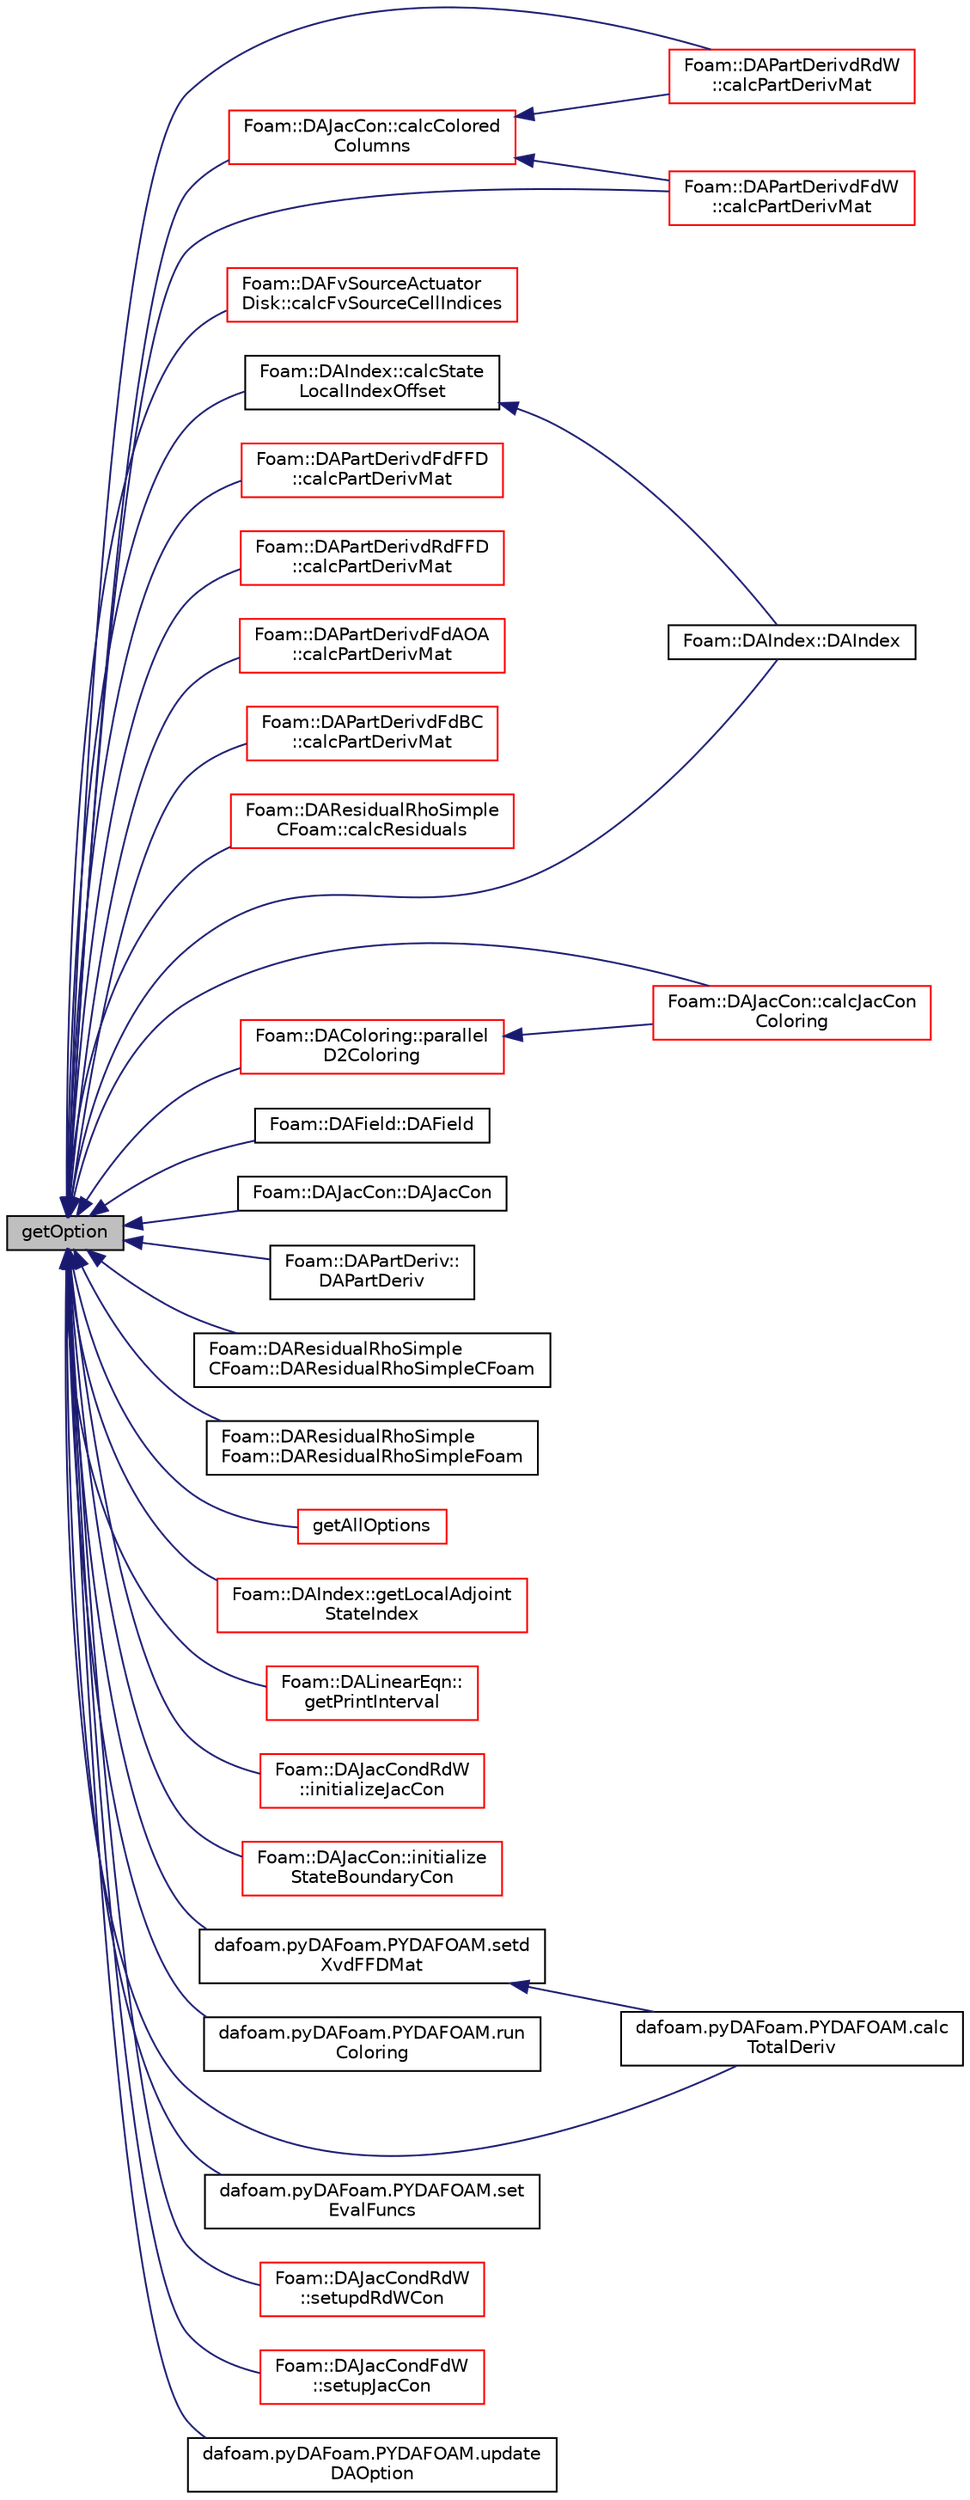 digraph "getOption"
{
  bgcolor="transparent";
  edge [fontname="Helvetica",fontsize="10",labelfontname="Helvetica",labelfontsize="10"];
  node [fontname="Helvetica",fontsize="10",shape=record];
  rankdir="LR";
  Node54 [label="getOption",height=0.2,width=0.4,color="black", fillcolor="grey75", style="filled", fontcolor="black"];
  Node54 -> Node55 [dir="back",color="midnightblue",fontsize="10",style="solid",fontname="Helvetica"];
  Node55 [label="Foam::DAJacCon::calcColored\lColumns",height=0.2,width=0.4,color="red",URL="$classFoam_1_1DAJacCon.html#aceaf246b1a6b4ebcddc01690045c640c",tooltip="calculate the colored column vector "];
  Node55 -> Node56 [dir="back",color="midnightblue",fontsize="10",style="solid",fontname="Helvetica"];
  Node56 [label="Foam::DAPartDerivdRdW\l::calcPartDerivMat",height=0.2,width=0.4,color="red",URL="$classFoam_1_1DAPartDerivdRdW.html#a3f0269fc7ba18e5fbfe29884960e7402",tooltip="compute the partial derivative matrix "];
  Node55 -> Node58 [dir="back",color="midnightblue",fontsize="10",style="solid",fontname="Helvetica"];
  Node58 [label="Foam::DAPartDerivdFdW\l::calcPartDerivMat",height=0.2,width=0.4,color="red",URL="$classFoam_1_1DAPartDerivdFdW.html#a3f0269fc7ba18e5fbfe29884960e7402",tooltip="compute the partial derivative matrix "];
  Node54 -> Node61 [dir="back",color="midnightblue",fontsize="10",style="solid",fontname="Helvetica"];
  Node61 [label="Foam::DAFvSourceActuator\lDisk::calcFvSourceCellIndices",height=0.2,width=0.4,color="red",URL="$classFoam_1_1DAFvSourceActuatorDisk.html#ae05a75147fe62875ea8ad9b5a4c22cd5",tooltip="calculate DAFvSourceActuatorDisk::fvSourceCellIndices_ "];
  Node54 -> Node63 [dir="back",color="midnightblue",fontsize="10",style="solid",fontname="Helvetica"];
  Node63 [label="Foam::DAJacCon::calcJacCon\lColoring",height=0.2,width=0.4,color="red",URL="$classFoam_1_1DAJacCon.html#a3b9b543bfab2dbda82af01317a9f2ab8",tooltip="compute graph coloring for Jacobian connectivity matrix "];
  Node54 -> Node65 [dir="back",color="midnightblue",fontsize="10",style="solid",fontname="Helvetica"];
  Node65 [label="Foam::DAPartDerivdFdFFD\l::calcPartDerivMat",height=0.2,width=0.4,color="red",URL="$classFoam_1_1DAPartDerivdFdFFD.html#a3f0269fc7ba18e5fbfe29884960e7402",tooltip="compute the partial derivative matrix "];
  Node54 -> Node67 [dir="back",color="midnightblue",fontsize="10",style="solid",fontname="Helvetica"];
  Node67 [label="Foam::DAPartDerivdRdFFD\l::calcPartDerivMat",height=0.2,width=0.4,color="red",URL="$classFoam_1_1DAPartDerivdRdFFD.html#a3f0269fc7ba18e5fbfe29884960e7402",tooltip="compute the partial derivative matrix "];
  Node54 -> Node56 [dir="back",color="midnightblue",fontsize="10",style="solid",fontname="Helvetica"];
  Node54 -> Node69 [dir="back",color="midnightblue",fontsize="10",style="solid",fontname="Helvetica"];
  Node69 [label="Foam::DAPartDerivdFdAOA\l::calcPartDerivMat",height=0.2,width=0.4,color="red",URL="$classFoam_1_1DAPartDerivdFdAOA.html#a3f0269fc7ba18e5fbfe29884960e7402",tooltip="compute the partial derivative matrix "];
  Node54 -> Node71 [dir="back",color="midnightblue",fontsize="10",style="solid",fontname="Helvetica"];
  Node71 [label="Foam::DAPartDerivdFdBC\l::calcPartDerivMat",height=0.2,width=0.4,color="red",URL="$classFoam_1_1DAPartDerivdFdBC.html#a3f0269fc7ba18e5fbfe29884960e7402",tooltip="compute the partial derivative matrix "];
  Node54 -> Node58 [dir="back",color="midnightblue",fontsize="10",style="solid",fontname="Helvetica"];
  Node54 -> Node73 [dir="back",color="midnightblue",fontsize="10",style="solid",fontname="Helvetica"];
  Node73 [label="Foam::DAResidualRhoSimple\lCFoam::calcResiduals",height=0.2,width=0.4,color="red",URL="$classFoam_1_1DAResidualRhoSimpleCFoam.html#a4b38dbac981107ec6386d78322323535",tooltip="compute residual "];
  Node54 -> Node75 [dir="back",color="midnightblue",fontsize="10",style="solid",fontname="Helvetica"];
  Node75 [label="Foam::DAIndex::calcState\lLocalIndexOffset",height=0.2,width=0.4,color="black",URL="$classFoam_1_1DAIndex.html#aeef25af8d5a3bd21e402a5e6c864748b",tooltip="calculate stateLocalIndexOffset "];
  Node75 -> Node76 [dir="back",color="midnightblue",fontsize="10",style="solid",fontname="Helvetica"];
  Node76 [label="Foam::DAIndex::DAIndex",height=0.2,width=0.4,color="black",URL="$classFoam_1_1DAIndex.html#ae976ad3cf6b6f6febaa932366199fc8c",tooltip="Constructors. "];
  Node54 -> Node77 [dir="back",color="midnightblue",fontsize="10",style="solid",fontname="Helvetica"];
  Node77 [label="dafoam.pyDAFoam.PYDAFOAM.calc\lTotalDeriv",height=0.2,width=0.4,color="black",URL="$classdafoam_1_1pyDAFoam_1_1PYDAFOAM.html#a87ac3616deeb9e7ab603c808d249d2d7"];
  Node54 -> Node78 [dir="back",color="midnightblue",fontsize="10",style="solid",fontname="Helvetica"];
  Node78 [label="Foam::DAField::DAField",height=0.2,width=0.4,color="black",URL="$classFoam_1_1DAField.html#a1b6a78eba46a386b079616fc33a30f9a",tooltip="Constructors. "];
  Node54 -> Node76 [dir="back",color="midnightblue",fontsize="10",style="solid",fontname="Helvetica"];
  Node54 -> Node79 [dir="back",color="midnightblue",fontsize="10",style="solid",fontname="Helvetica"];
  Node79 [label="Foam::DAJacCon::DAJacCon",height=0.2,width=0.4,color="black",URL="$classFoam_1_1DAJacCon.html#afe0acf55b826f3deebdc4e8bbe013ccf"];
  Node54 -> Node80 [dir="back",color="midnightblue",fontsize="10",style="solid",fontname="Helvetica"];
  Node80 [label="Foam::DAPartDeriv::\lDAPartDeriv",height=0.2,width=0.4,color="black",URL="$classFoam_1_1DAPartDeriv.html#a924e381605ad653129202eb329072391"];
  Node54 -> Node81 [dir="back",color="midnightblue",fontsize="10",style="solid",fontname="Helvetica"];
  Node81 [label="Foam::DAResidualRhoSimple\lCFoam::DAResidualRhoSimpleCFoam",height=0.2,width=0.4,color="black",URL="$classFoam_1_1DAResidualRhoSimpleCFoam.html#a648bc091d263757ea304ddc2e57e8d70"];
  Node54 -> Node82 [dir="back",color="midnightblue",fontsize="10",style="solid",fontname="Helvetica"];
  Node82 [label="Foam::DAResidualRhoSimple\lFoam::DAResidualRhoSimpleFoam",height=0.2,width=0.4,color="black",URL="$classFoam_1_1DAResidualRhoSimpleFoam.html#a22de1b2c9bccc10945c854513c61f214"];
  Node54 -> Node83 [dir="back",color="midnightblue",fontsize="10",style="solid",fontname="Helvetica"];
  Node83 [label="getAllOptions",height=0.2,width=0.4,color="red",URL="$classFoam_1_1DAOption.html#aac22cd38f3d4adc69a4e35329c6abf92",tooltip="return a reference of allOptions_ dictionary "];
  Node54 -> Node110 [dir="back",color="midnightblue",fontsize="10",style="solid",fontname="Helvetica"];
  Node110 [label="Foam::DAIndex::getLocalAdjoint\lStateIndex",height=0.2,width=0.4,color="red",URL="$classFoam_1_1DAIndex.html#a91f26f905486092d25af1c1150e695de",tooltip="get local adjoint index for a given state name, cell/face indxI and its component (optional..."];
  Node54 -> Node144 [dir="back",color="midnightblue",fontsize="10",style="solid",fontname="Helvetica"];
  Node144 [label="Foam::DALinearEqn::\lgetPrintInterval",height=0.2,width=0.4,color="red",URL="$classFoam_1_1DALinearEqn.html#ab07141822aa5dce75a1b216d8db8eaa0",tooltip="return printInterval from DAOption "];
  Node54 -> Node148 [dir="back",color="midnightblue",fontsize="10",style="solid",fontname="Helvetica"];
  Node148 [label="Foam::DAJacCondRdW\l::initializeJacCon",height=0.2,width=0.4,color="red",URL="$classFoam_1_1DAJacCondRdW.html#a0d689ecbe7e63c7fdc9926b21df7d6b6",tooltip="initialize the state Jacobian connectivity matrix "];
  Node54 -> Node115 [dir="back",color="midnightblue",fontsize="10",style="solid",fontname="Helvetica"];
  Node115 [label="Foam::DAJacCon::initialize\lStateBoundaryCon",height=0.2,width=0.4,color="red",URL="$classFoam_1_1DAJacCon.html#ac2798cb77fc5621a0a8067b960f2e9d8",tooltip="initialize state boundary connection "];
  Node54 -> Node149 [dir="back",color="midnightblue",fontsize="10",style="solid",fontname="Helvetica"];
  Node149 [label="Foam::DAColoring::parallel\lD2Coloring",height=0.2,width=0.4,color="red",URL="$classFoam_1_1DAColoring.html#aa2042306c5d253b96c1ff8d7c6f01737",tooltip="a parallel distance-2 graph coloring function "];
  Node149 -> Node63 [dir="back",color="midnightblue",fontsize="10",style="solid",fontname="Helvetica"];
  Node54 -> Node151 [dir="back",color="midnightblue",fontsize="10",style="solid",fontname="Helvetica"];
  Node151 [label="dafoam.pyDAFoam.PYDAFOAM.run\lColoring",height=0.2,width=0.4,color="black",URL="$classdafoam_1_1pyDAFoam_1_1PYDAFOAM.html#ae25f7847fa3d79b54c8f75ea2c5f3cfa"];
  Node54 -> Node152 [dir="back",color="midnightblue",fontsize="10",style="solid",fontname="Helvetica"];
  Node152 [label="dafoam.pyDAFoam.PYDAFOAM.setd\lXvdFFDMat",height=0.2,width=0.4,color="black",URL="$classdafoam_1_1pyDAFoam_1_1PYDAFOAM.html#a68f7c03d00f03013c856d57d9e6f207e"];
  Node152 -> Node77 [dir="back",color="midnightblue",fontsize="10",style="solid",fontname="Helvetica"];
  Node54 -> Node153 [dir="back",color="midnightblue",fontsize="10",style="solid",fontname="Helvetica"];
  Node153 [label="dafoam.pyDAFoam.PYDAFOAM.set\lEvalFuncs",height=0.2,width=0.4,color="black",URL="$classdafoam_1_1pyDAFoam_1_1PYDAFOAM.html#afaf983faece233b240fa94f0acb8e7d1"];
  Node54 -> Node120 [dir="back",color="midnightblue",fontsize="10",style="solid",fontname="Helvetica"];
  Node120 [label="Foam::DAJacCondRdW\l::setupdRdWCon",height=0.2,width=0.4,color="red",URL="$classFoam_1_1DAJacCondRdW.html#a6320c97a80c467a388c3a88fdcd31eb3"];
  Node54 -> Node123 [dir="back",color="midnightblue",fontsize="10",style="solid",fontname="Helvetica"];
  Node123 [label="Foam::DAJacCondFdW\l::setupJacCon",height=0.2,width=0.4,color="red",URL="$classFoam_1_1DAJacCondFdW.html#a38665183153112bc58257039d500089c",tooltip="assign 1 to all non-zero elements for the Jacobian connecitivyt matrix "];
  Node54 -> Node154 [dir="back",color="midnightblue",fontsize="10",style="solid",fontname="Helvetica"];
  Node154 [label="dafoam.pyDAFoam.PYDAFOAM.update\lDAOption",height=0.2,width=0.4,color="black",URL="$classdafoam_1_1pyDAFoam_1_1PYDAFOAM.html#a5134e15b0ef2c043d575c5496ea4b298"];
}
